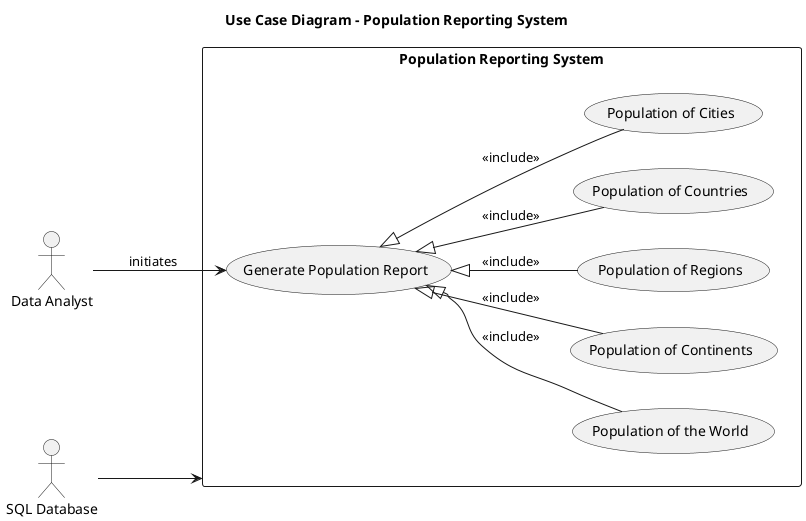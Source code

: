 @startuml
'https://plantuml.com/use-case-diagram
left to right direction
title Use Case Diagram – Population Reporting System


actor "Data Analyst" as Analyst
actor "SQL Database" as DB


rectangle "Population Reporting System" {

    usecase "Generate Population Report" as MainReport
    usecase "Population of the World" as WorldReport
    usecase "Population of Continents" as ContinentReport
    usecase "Population of Regions" as RegionReport
    usecase "Population of Countries" as CountryReport
    usecase "Population of Cities" as CityReport


}

Analyst --> MainReport : initiates
MainReport <|-- WorldReport : <<include>>
MainReport <|-- ContinentReport : <<include>>
MainReport <|-- RegionReport : <<include>>
MainReport <|-- CountryReport : <<include>>
MainReport <|-- CityReport : <<include>>

DB --> "Population Reporting System"
@enduml